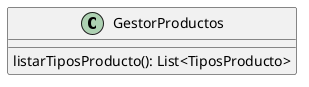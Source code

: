 @startuml GestorProductos
class GestorProductos{
    listarTiposProducto(): List<TiposProducto>
}

@enduml
